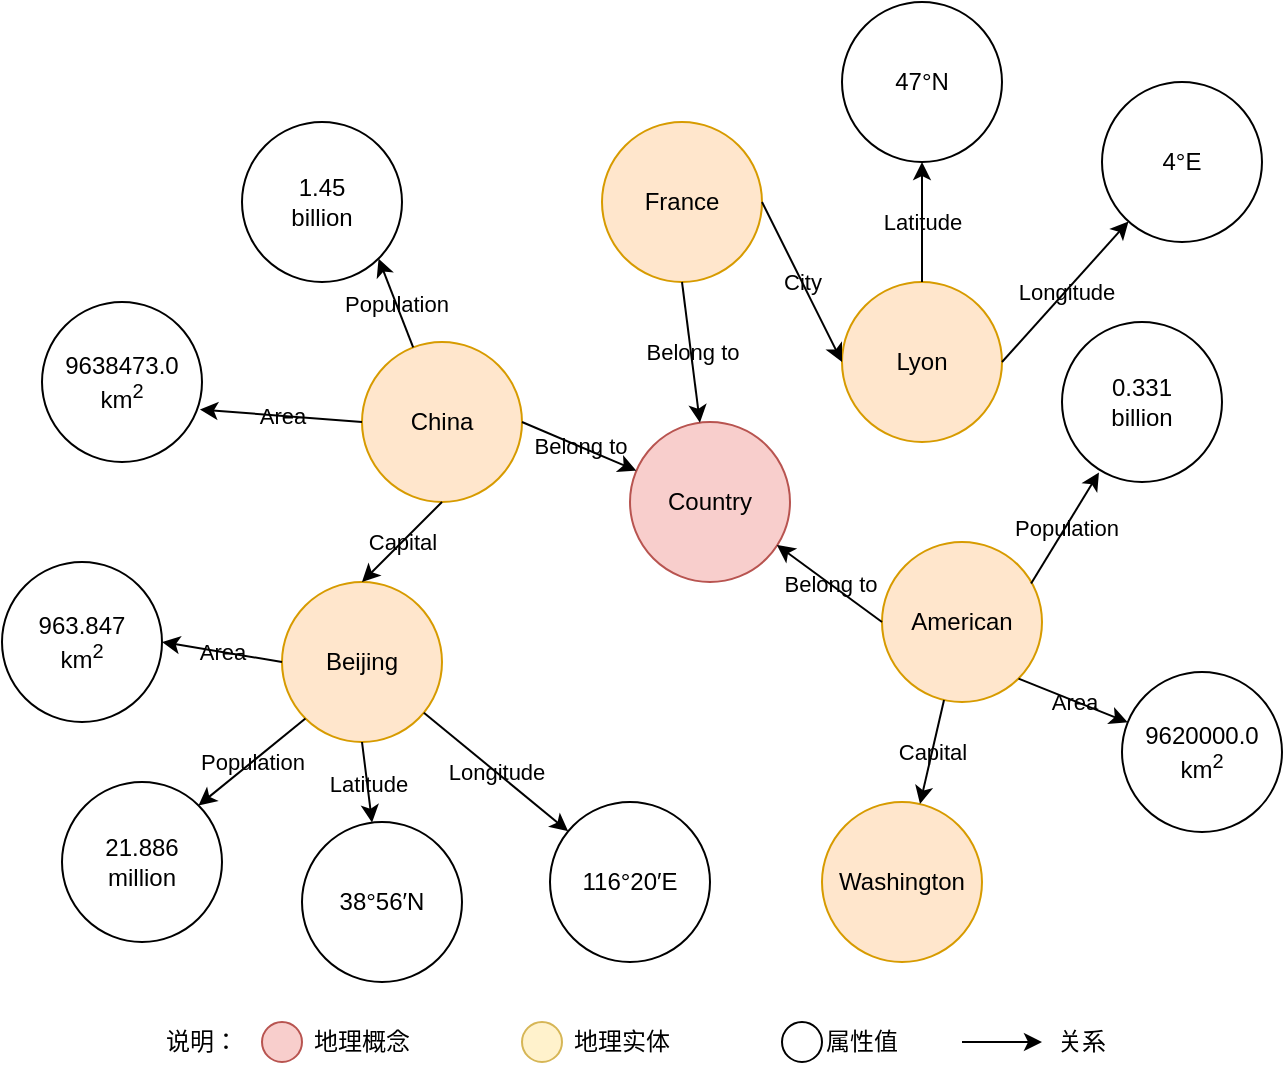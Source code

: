 <mxfile version="20.8.21" type="github">
  <diagram name="第 1 页" id="ihlzE1EfWTzNSZbmU6KK">
    <mxGraphModel dx="1220" dy="948" grid="1" gridSize="10" guides="1" tooltips="1" connect="1" arrows="1" fold="1" page="1" pageScale="1" pageWidth="827" pageHeight="1169" math="0" shadow="0">
      <root>
        <mxCell id="0" />
        <mxCell id="1" parent="0" />
        <mxCell id="6W9EG7xph9t5YIbjDuCx-1" value="China" style="ellipse;whiteSpace=wrap;html=1;aspect=fixed;fillColor=#ffe6cc;strokeColor=#d79b00;" parent="1" vertex="1">
          <mxGeometry x="240" y="340" width="80" height="80" as="geometry" />
        </mxCell>
        <mxCell id="6W9EG7xph9t5YIbjDuCx-3" value="1.45&lt;br&gt;billion" style="ellipse;whiteSpace=wrap;html=1;aspect=fixed;" parent="1" vertex="1">
          <mxGeometry x="180" y="230" width="80" height="80" as="geometry" />
        </mxCell>
        <mxCell id="6W9EG7xph9t5YIbjDuCx-4" value="9638473.0&lt;br&gt;km&lt;sup&gt;2&lt;/sup&gt;" style="ellipse;whiteSpace=wrap;html=1;aspect=fixed;" parent="1" vertex="1">
          <mxGeometry x="80" y="320" width="80" height="80" as="geometry" />
        </mxCell>
        <mxCell id="6W9EG7xph9t5YIbjDuCx-5" value="Beijing" style="ellipse;whiteSpace=wrap;html=1;aspect=fixed;fillColor=#ffe6cc;strokeColor=#d79b00;" parent="1" vertex="1">
          <mxGeometry x="200" y="460" width="80" height="80" as="geometry" />
        </mxCell>
        <mxCell id="6W9EG7xph9t5YIbjDuCx-6" value="963.847&lt;br&gt;km&lt;sup&gt;2&lt;/sup&gt;" style="ellipse;whiteSpace=wrap;html=1;aspect=fixed;" parent="1" vertex="1">
          <mxGeometry x="60" y="450" width="80" height="80" as="geometry" />
        </mxCell>
        <mxCell id="6W9EG7xph9t5YIbjDuCx-7" value="&lt;font color=&quot;#000000&quot;&gt;21.886&lt;br&gt;million&lt;/font&gt;" style="ellipse;whiteSpace=wrap;html=1;aspect=fixed;" parent="1" vertex="1">
          <mxGeometry x="90" y="560" width="80" height="80" as="geometry" />
        </mxCell>
        <mxCell id="6W9EG7xph9t5YIbjDuCx-8" value="38°56′N" style="ellipse;whiteSpace=wrap;html=1;aspect=fixed;fontColor=#000000;" parent="1" vertex="1">
          <mxGeometry x="210" y="580" width="80" height="80" as="geometry" />
        </mxCell>
        <mxCell id="6W9EG7xph9t5YIbjDuCx-9" value="116°20′E" style="ellipse;whiteSpace=wrap;html=1;aspect=fixed;fontColor=#000000;" parent="1" vertex="1">
          <mxGeometry x="334" y="570" width="80" height="80" as="geometry" />
        </mxCell>
        <mxCell id="6W9EG7xph9t5YIbjDuCx-10" value="Country" style="ellipse;whiteSpace=wrap;html=1;aspect=fixed;fillColor=#f8cecc;strokeColor=#b85450;" parent="1" vertex="1">
          <mxGeometry x="374" y="380" width="80" height="80" as="geometry" />
        </mxCell>
        <mxCell id="6W9EG7xph9t5YIbjDuCx-11" value="France" style="ellipse;whiteSpace=wrap;html=1;aspect=fixed;fillColor=#ffe6cc;strokeColor=#d79b00;" parent="1" vertex="1">
          <mxGeometry x="360" y="230" width="80" height="80" as="geometry" />
        </mxCell>
        <mxCell id="6W9EG7xph9t5YIbjDuCx-12" value="American" style="ellipse;whiteSpace=wrap;html=1;aspect=fixed;fillColor=#ffe6cc;strokeColor=#d79b00;" parent="1" vertex="1">
          <mxGeometry x="500" y="440" width="80" height="80" as="geometry" />
        </mxCell>
        <mxCell id="6W9EG7xph9t5YIbjDuCx-13" value="Lyon" style="ellipse;whiteSpace=wrap;html=1;aspect=fixed;fillColor=#ffe6cc;strokeColor=#d79b00;" parent="1" vertex="1">
          <mxGeometry x="480" y="310" width="80" height="80" as="geometry" />
        </mxCell>
        <mxCell id="6W9EG7xph9t5YIbjDuCx-14" value="0.331&lt;br&gt;billion" style="ellipse;whiteSpace=wrap;html=1;aspect=fixed;fontColor=#000000;" parent="1" vertex="1">
          <mxGeometry x="590" y="330" width="80" height="80" as="geometry" />
        </mxCell>
        <mxCell id="6W9EG7xph9t5YIbjDuCx-15" value="9620000.0&lt;br&gt;km&lt;sup&gt;2&lt;/sup&gt;" style="ellipse;whiteSpace=wrap;html=1;aspect=fixed;fontColor=#000000;" parent="1" vertex="1">
          <mxGeometry x="620" y="505" width="80" height="80" as="geometry" />
        </mxCell>
        <mxCell id="6W9EG7xph9t5YIbjDuCx-16" value="Washington" style="ellipse;whiteSpace=wrap;html=1;aspect=fixed;fillColor=#ffe6cc;strokeColor=#d79b00;" parent="1" vertex="1">
          <mxGeometry x="470" y="570" width="80" height="80" as="geometry" />
        </mxCell>
        <mxCell id="6W9EG7xph9t5YIbjDuCx-42" value="" style="endArrow=classic;html=1;rounded=0;fontColor=#000000;entryX=1;entryY=1;entryDx=0;entryDy=0;" parent="1" source="6W9EG7xph9t5YIbjDuCx-1" target="6W9EG7xph9t5YIbjDuCx-3" edge="1">
          <mxGeometry relative="1" as="geometry">
            <mxPoint x="280" y="340" as="sourcePoint" />
            <mxPoint x="380" y="340" as="targetPoint" />
          </mxGeometry>
        </mxCell>
        <mxCell id="6W9EG7xph9t5YIbjDuCx-43" value="Population" style="edgeLabel;resizable=0;html=1;align=center;verticalAlign=middle;shadow=0;labelBackgroundColor=none;fontColor=#000000;fillColor=none;" parent="6W9EG7xph9t5YIbjDuCx-42" connectable="0" vertex="1">
          <mxGeometry relative="1" as="geometry" />
        </mxCell>
        <mxCell id="6W9EG7xph9t5YIbjDuCx-44" value="" style="endArrow=classic;html=1;rounded=0;fontColor=#000000;exitX=0;exitY=0.5;exitDx=0;exitDy=0;entryX=0.987;entryY=0.672;entryDx=0;entryDy=0;entryPerimeter=0;" parent="1" source="6W9EG7xph9t5YIbjDuCx-1" target="6W9EG7xph9t5YIbjDuCx-4" edge="1">
          <mxGeometry relative="1" as="geometry">
            <mxPoint x="180" y="430" as="sourcePoint" />
            <mxPoint x="280" y="430" as="targetPoint" />
          </mxGeometry>
        </mxCell>
        <mxCell id="6W9EG7xph9t5YIbjDuCx-45" value="Area" style="edgeLabel;resizable=0;html=1;align=center;verticalAlign=middle;shadow=0;labelBackgroundColor=none;fontColor=#000000;fillColor=none;" parent="6W9EG7xph9t5YIbjDuCx-44" connectable="0" vertex="1">
          <mxGeometry relative="1" as="geometry" />
        </mxCell>
        <mxCell id="6W9EG7xph9t5YIbjDuCx-46" value="" style="endArrow=classic;html=1;rounded=0;fontColor=#000000;exitX=0.5;exitY=1;exitDx=0;exitDy=0;entryX=0.5;entryY=0;entryDx=0;entryDy=0;" parent="1" source="6W9EG7xph9t5YIbjDuCx-1" target="6W9EG7xph9t5YIbjDuCx-5" edge="1">
          <mxGeometry relative="1" as="geometry">
            <mxPoint x="140" y="430" as="sourcePoint" />
            <mxPoint x="240" y="430" as="targetPoint" />
          </mxGeometry>
        </mxCell>
        <mxCell id="6W9EG7xph9t5YIbjDuCx-47" value="Capital" style="edgeLabel;resizable=0;html=1;align=center;verticalAlign=middle;shadow=0;labelBackgroundColor=none;fontColor=#000000;fillColor=none;" parent="6W9EG7xph9t5YIbjDuCx-46" connectable="0" vertex="1">
          <mxGeometry relative="1" as="geometry" />
        </mxCell>
        <mxCell id="6W9EG7xph9t5YIbjDuCx-48" value="" style="endArrow=classic;html=1;rounded=0;fontColor=#000000;exitX=0;exitY=0.5;exitDx=0;exitDy=0;entryX=1;entryY=0.5;entryDx=0;entryDy=0;" parent="1" source="6W9EG7xph9t5YIbjDuCx-5" target="6W9EG7xph9t5YIbjDuCx-6" edge="1">
          <mxGeometry relative="1" as="geometry">
            <mxPoint x="30" y="410" as="sourcePoint" />
            <mxPoint x="130" y="410" as="targetPoint" />
          </mxGeometry>
        </mxCell>
        <mxCell id="6W9EG7xph9t5YIbjDuCx-49" value="Area" style="edgeLabel;resizable=0;html=1;align=center;verticalAlign=middle;shadow=0;labelBackgroundColor=none;fontColor=#000000;fillColor=none;" parent="6W9EG7xph9t5YIbjDuCx-48" connectable="0" vertex="1">
          <mxGeometry relative="1" as="geometry" />
        </mxCell>
        <mxCell id="6W9EG7xph9t5YIbjDuCx-50" value="" style="endArrow=classic;html=1;rounded=0;fontColor=#000000;exitX=0;exitY=1;exitDx=0;exitDy=0;entryX=1;entryY=0;entryDx=0;entryDy=0;" parent="1" source="6W9EG7xph9t5YIbjDuCx-5" target="6W9EG7xph9t5YIbjDuCx-7" edge="1">
          <mxGeometry relative="1" as="geometry">
            <mxPoint x="50" y="550" as="sourcePoint" />
            <mxPoint x="150" y="550" as="targetPoint" />
          </mxGeometry>
        </mxCell>
        <mxCell id="6W9EG7xph9t5YIbjDuCx-51" value="Population" style="edgeLabel;resizable=0;html=1;align=center;verticalAlign=middle;shadow=0;labelBackgroundColor=none;fontColor=#000000;fillColor=none;" parent="6W9EG7xph9t5YIbjDuCx-50" connectable="0" vertex="1">
          <mxGeometry relative="1" as="geometry" />
        </mxCell>
        <mxCell id="6W9EG7xph9t5YIbjDuCx-52" value="" style="endArrow=classic;html=1;rounded=0;fontColor=#000000;exitX=0.5;exitY=1;exitDx=0;exitDy=0;" parent="1" source="6W9EG7xph9t5YIbjDuCx-5" target="6W9EG7xph9t5YIbjDuCx-8" edge="1">
          <mxGeometry relative="1" as="geometry">
            <mxPoint x="360" y="700" as="sourcePoint" />
            <mxPoint x="460" y="700" as="targetPoint" />
          </mxGeometry>
        </mxCell>
        <mxCell id="6W9EG7xph9t5YIbjDuCx-53" value="Latitude" style="edgeLabel;resizable=0;html=1;align=center;verticalAlign=middle;shadow=0;labelBackgroundColor=none;fontColor=#000000;fillColor=none;" parent="6W9EG7xph9t5YIbjDuCx-52" connectable="0" vertex="1">
          <mxGeometry relative="1" as="geometry" />
        </mxCell>
        <mxCell id="6W9EG7xph9t5YIbjDuCx-54" value="" style="endArrow=classic;html=1;rounded=0;fontColor=#000000;exitX=1;exitY=0.5;exitDx=0;exitDy=0;" parent="1" source="6W9EG7xph9t5YIbjDuCx-1" target="6W9EG7xph9t5YIbjDuCx-10" edge="1">
          <mxGeometry relative="1" as="geometry">
            <mxPoint x="350" y="90" as="sourcePoint" />
            <mxPoint x="450" y="90" as="targetPoint" />
          </mxGeometry>
        </mxCell>
        <mxCell id="6W9EG7xph9t5YIbjDuCx-55" value="Belong to" style="edgeLabel;resizable=0;html=1;align=center;verticalAlign=middle;shadow=0;labelBackgroundColor=none;fontColor=#000000;fillColor=none;" parent="6W9EG7xph9t5YIbjDuCx-54" connectable="0" vertex="1">
          <mxGeometry relative="1" as="geometry" />
        </mxCell>
        <mxCell id="6W9EG7xph9t5YIbjDuCx-56" value="" style="endArrow=classic;html=1;rounded=0;fontColor=#000000;exitX=0.5;exitY=1;exitDx=0;exitDy=0;" parent="1" source="6W9EG7xph9t5YIbjDuCx-11" target="6W9EG7xph9t5YIbjDuCx-10" edge="1">
          <mxGeometry relative="1" as="geometry">
            <mxPoint x="340" y="70" as="sourcePoint" />
            <mxPoint x="440" y="70" as="targetPoint" />
          </mxGeometry>
        </mxCell>
        <mxCell id="6W9EG7xph9t5YIbjDuCx-57" value="Belong to" style="edgeLabel;resizable=0;html=1;align=center;verticalAlign=middle;shadow=0;labelBackgroundColor=none;fontColor=#000000;fillColor=none;" parent="6W9EG7xph9t5YIbjDuCx-56" connectable="0" vertex="1">
          <mxGeometry relative="1" as="geometry" />
        </mxCell>
        <mxCell id="6W9EG7xph9t5YIbjDuCx-58" value="" style="endArrow=classic;html=1;rounded=0;fontColor=#000000;exitX=1;exitY=0.5;exitDx=0;exitDy=0;entryX=0;entryY=0.5;entryDx=0;entryDy=0;" parent="1" source="6W9EG7xph9t5YIbjDuCx-11" target="6W9EG7xph9t5YIbjDuCx-13" edge="1">
          <mxGeometry relative="1" as="geometry">
            <mxPoint x="500" y="170" as="sourcePoint" />
            <mxPoint x="600" y="170" as="targetPoint" />
          </mxGeometry>
        </mxCell>
        <mxCell id="6W9EG7xph9t5YIbjDuCx-59" value="City" style="edgeLabel;resizable=0;html=1;align=center;verticalAlign=middle;shadow=0;labelBackgroundColor=none;fontColor=#000000;fillColor=none;" parent="6W9EG7xph9t5YIbjDuCx-58" connectable="0" vertex="1">
          <mxGeometry relative="1" as="geometry" />
        </mxCell>
        <mxCell id="6W9EG7xph9t5YIbjDuCx-62" value="" style="endArrow=classic;html=1;rounded=0;fontColor=#000000;exitX=0;exitY=0.5;exitDx=0;exitDy=0;entryX=0.918;entryY=0.769;entryDx=0;entryDy=0;entryPerimeter=0;" parent="1" source="6W9EG7xph9t5YIbjDuCx-12" target="6W9EG7xph9t5YIbjDuCx-10" edge="1">
          <mxGeometry relative="1" as="geometry">
            <mxPoint x="660" y="190" as="sourcePoint" />
            <mxPoint x="760" y="190" as="targetPoint" />
          </mxGeometry>
        </mxCell>
        <mxCell id="6W9EG7xph9t5YIbjDuCx-63" value="Belong to" style="edgeLabel;resizable=0;html=1;align=center;verticalAlign=middle;shadow=0;labelBackgroundColor=none;fontColor=#000000;fillColor=none;" parent="6W9EG7xph9t5YIbjDuCx-62" connectable="0" vertex="1">
          <mxGeometry relative="1" as="geometry" />
        </mxCell>
        <mxCell id="6W9EG7xph9t5YIbjDuCx-64" value="" style="endArrow=classic;html=1;rounded=0;fontColor=#000000;exitX=1;exitY=1;exitDx=0;exitDy=0;" parent="1" source="6W9EG7xph9t5YIbjDuCx-12" target="6W9EG7xph9t5YIbjDuCx-15" edge="1">
          <mxGeometry relative="1" as="geometry">
            <mxPoint x="690" y="450" as="sourcePoint" />
            <mxPoint x="790" y="450" as="targetPoint" />
          </mxGeometry>
        </mxCell>
        <mxCell id="6W9EG7xph9t5YIbjDuCx-65" value="Area" style="edgeLabel;resizable=0;html=1;align=center;verticalAlign=middle;shadow=0;labelBackgroundColor=none;fontColor=#000000;fillColor=none;" parent="6W9EG7xph9t5YIbjDuCx-64" connectable="0" vertex="1">
          <mxGeometry relative="1" as="geometry" />
        </mxCell>
        <mxCell id="6W9EG7xph9t5YIbjDuCx-66" value="" style="endArrow=classic;html=1;rounded=0;fontColor=#000000;" parent="1" source="6W9EG7xph9t5YIbjDuCx-12" target="6W9EG7xph9t5YIbjDuCx-16" edge="1">
          <mxGeometry relative="1" as="geometry">
            <mxPoint x="580" y="640" as="sourcePoint" />
            <mxPoint x="680" y="640" as="targetPoint" />
          </mxGeometry>
        </mxCell>
        <mxCell id="6W9EG7xph9t5YIbjDuCx-67" value="Capital" style="edgeLabel;resizable=0;html=1;align=center;verticalAlign=middle;shadow=0;labelBackgroundColor=none;fontColor=#000000;fillColor=none;" parent="6W9EG7xph9t5YIbjDuCx-66" connectable="0" vertex="1">
          <mxGeometry relative="1" as="geometry" />
        </mxCell>
        <mxCell id="6W9EG7xph9t5YIbjDuCx-68" value="" style="endArrow=classic;html=1;rounded=0;fontColor=#000000;exitX=0.932;exitY=0.26;exitDx=0;exitDy=0;exitPerimeter=0;entryX=0.231;entryY=0.94;entryDx=0;entryDy=0;entryPerimeter=0;" parent="1" source="6W9EG7xph9t5YIbjDuCx-12" target="6W9EG7xph9t5YIbjDuCx-14" edge="1">
          <mxGeometry relative="1" as="geometry">
            <mxPoint x="710" y="450" as="sourcePoint" />
            <mxPoint x="810" y="450" as="targetPoint" />
          </mxGeometry>
        </mxCell>
        <mxCell id="6W9EG7xph9t5YIbjDuCx-69" value="Population" style="edgeLabel;resizable=0;html=1;align=center;verticalAlign=middle;shadow=0;labelBackgroundColor=none;fontColor=#000000;fillColor=none;" parent="6W9EG7xph9t5YIbjDuCx-68" connectable="0" vertex="1">
          <mxGeometry relative="1" as="geometry" />
        </mxCell>
        <mxCell id="6W9EG7xph9t5YIbjDuCx-70" value="" style="endArrow=classic;html=1;rounded=0;fontColor=#000000;" parent="1" source="6W9EG7xph9t5YIbjDuCx-5" target="6W9EG7xph9t5YIbjDuCx-9" edge="1">
          <mxGeometry relative="1" as="geometry">
            <mxPoint x="340" y="510" as="sourcePoint" />
            <mxPoint x="440" y="510" as="targetPoint" />
          </mxGeometry>
        </mxCell>
        <mxCell id="6W9EG7xph9t5YIbjDuCx-71" value="Longitude" style="edgeLabel;resizable=0;html=1;align=center;verticalAlign=middle;shadow=0;labelBackgroundColor=none;fontColor=#000000;fillColor=none;" parent="6W9EG7xph9t5YIbjDuCx-70" connectable="0" vertex="1">
          <mxGeometry relative="1" as="geometry" />
        </mxCell>
        <mxCell id="97QcDfLkH-WKqw0NNLoG-1" value="47°N" style="ellipse;whiteSpace=wrap;html=1;aspect=fixed;shadow=0;labelBackgroundColor=none;fontColor=#000000;fillColor=none;" vertex="1" parent="1">
          <mxGeometry x="480" y="170" width="80" height="80" as="geometry" />
        </mxCell>
        <mxCell id="97QcDfLkH-WKqw0NNLoG-2" value="4°E" style="ellipse;whiteSpace=wrap;html=1;aspect=fixed;shadow=0;labelBackgroundColor=none;fontColor=#000000;fillColor=none;" vertex="1" parent="1">
          <mxGeometry x="610" y="210" width="80" height="80" as="geometry" />
        </mxCell>
        <mxCell id="97QcDfLkH-WKqw0NNLoG-3" value="" style="endArrow=classic;html=1;rounded=0;fontColor=#000000;exitX=0.5;exitY=0;exitDx=0;exitDy=0;entryX=0.5;entryY=1;entryDx=0;entryDy=0;" edge="1" parent="1" source="6W9EG7xph9t5YIbjDuCx-13" target="97QcDfLkH-WKqw0NNLoG-1">
          <mxGeometry relative="1" as="geometry">
            <mxPoint x="270" y="150" as="sourcePoint" />
            <mxPoint x="370" y="150" as="targetPoint" />
          </mxGeometry>
        </mxCell>
        <mxCell id="97QcDfLkH-WKqw0NNLoG-4" value="Latitude" style="edgeLabel;resizable=0;html=1;align=center;verticalAlign=middle;shadow=0;labelBackgroundColor=none;fontColor=#000000;fillColor=none;" connectable="0" vertex="1" parent="97QcDfLkH-WKqw0NNLoG-3">
          <mxGeometry relative="1" as="geometry" />
        </mxCell>
        <mxCell id="97QcDfLkH-WKqw0NNLoG-5" value="" style="endArrow=classic;html=1;rounded=0;fontColor=#000000;exitX=1;exitY=0.5;exitDx=0;exitDy=0;" edge="1" parent="1" source="6W9EG7xph9t5YIbjDuCx-13" target="97QcDfLkH-WKqw0NNLoG-2">
          <mxGeometry relative="1" as="geometry">
            <mxPoint x="160" y="160" as="sourcePoint" />
            <mxPoint x="260" y="160" as="targetPoint" />
          </mxGeometry>
        </mxCell>
        <mxCell id="97QcDfLkH-WKqw0NNLoG-6" value="Longitude" style="edgeLabel;resizable=0;html=1;align=center;verticalAlign=middle;shadow=0;labelBackgroundColor=none;fontColor=#000000;fillColor=none;" connectable="0" vertex="1" parent="97QcDfLkH-WKqw0NNLoG-5">
          <mxGeometry relative="1" as="geometry" />
        </mxCell>
        <mxCell id="97QcDfLkH-WKqw0NNLoG-7" value="" style="ellipse;whiteSpace=wrap;html=1;aspect=fixed;shadow=0;labelBackgroundColor=none;fillColor=#f8cecc;strokeColor=#b85450;" vertex="1" parent="1">
          <mxGeometry x="190" y="680" width="20" height="20" as="geometry" />
        </mxCell>
        <mxCell id="97QcDfLkH-WKqw0NNLoG-8" value="说明：" style="text;html=1;strokeColor=none;fillColor=none;align=center;verticalAlign=middle;whiteSpace=wrap;rounded=0;fontColor=#000000;" vertex="1" parent="1">
          <mxGeometry x="130" y="675" width="60" height="30" as="geometry" />
        </mxCell>
        <mxCell id="97QcDfLkH-WKqw0NNLoG-11" value="地理概念" style="text;html=1;strokeColor=none;fillColor=none;align=center;verticalAlign=middle;whiteSpace=wrap;rounded=0;fontColor=#000000;" vertex="1" parent="1">
          <mxGeometry x="210" y="675" width="60" height="30" as="geometry" />
        </mxCell>
        <mxCell id="97QcDfLkH-WKqw0NNLoG-12" value="" style="ellipse;whiteSpace=wrap;html=1;aspect=fixed;shadow=0;labelBackgroundColor=none;fillColor=#fff2cc;strokeColor=#d6b656;" vertex="1" parent="1">
          <mxGeometry x="320" y="680" width="20" height="20" as="geometry" />
        </mxCell>
        <mxCell id="97QcDfLkH-WKqw0NNLoG-13" value="地理实体" style="text;html=1;strokeColor=none;fillColor=none;align=center;verticalAlign=middle;whiteSpace=wrap;rounded=0;fontColor=#000000;" vertex="1" parent="1">
          <mxGeometry x="340" y="675" width="60" height="30" as="geometry" />
        </mxCell>
        <mxCell id="97QcDfLkH-WKqw0NNLoG-14" value="" style="ellipse;whiteSpace=wrap;html=1;aspect=fixed;shadow=0;labelBackgroundColor=none;" vertex="1" parent="1">
          <mxGeometry x="450" y="680" width="20" height="20" as="geometry" />
        </mxCell>
        <mxCell id="97QcDfLkH-WKqw0NNLoG-15" value="属性值" style="text;html=1;strokeColor=none;fillColor=none;align=center;verticalAlign=middle;whiteSpace=wrap;rounded=0;fontColor=#000000;" vertex="1" parent="1">
          <mxGeometry x="460" y="675" width="60" height="30" as="geometry" />
        </mxCell>
        <mxCell id="97QcDfLkH-WKqw0NNLoG-18" value="" style="endArrow=classic;html=1;rounded=0;fontColor=#000000;" edge="1" parent="1">
          <mxGeometry width="50" height="50" relative="1" as="geometry">
            <mxPoint x="540" y="690" as="sourcePoint" />
            <mxPoint x="580" y="690" as="targetPoint" />
          </mxGeometry>
        </mxCell>
        <mxCell id="97QcDfLkH-WKqw0NNLoG-19" value="关系" style="text;html=1;strokeColor=none;fillColor=none;align=center;verticalAlign=middle;whiteSpace=wrap;rounded=0;fontColor=#000000;" vertex="1" parent="1">
          <mxGeometry x="570" y="675" width="60" height="30" as="geometry" />
        </mxCell>
      </root>
    </mxGraphModel>
  </diagram>
</mxfile>
